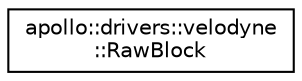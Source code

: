 digraph "Graphical Class Hierarchy"
{
  edge [fontname="Helvetica",fontsize="10",labelfontname="Helvetica",labelfontsize="10"];
  node [fontname="Helvetica",fontsize="10",shape=record];
  rankdir="LR";
  Node0 [label="apollo::drivers::velodyne\l::RawBlock",height=0.2,width=0.4,color="black", fillcolor="white", style="filled",URL="$structapollo_1_1drivers_1_1velodyne_1_1RawBlock.html",tooltip="Raw Velodyne data block. "];
}
